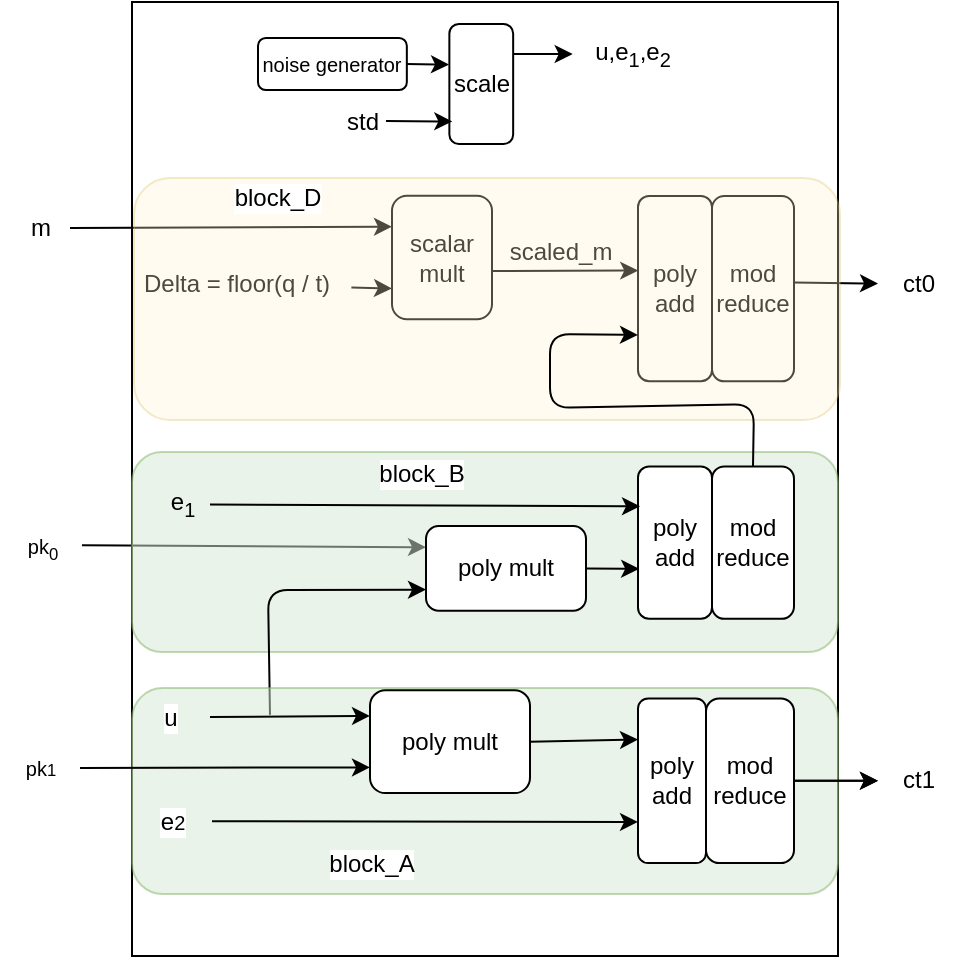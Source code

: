<mxfile>
    <diagram id="ZrUhY7A_KHqil4dvwyKr" name="Page-1">
        <mxGraphModel dx="922" dy="466" grid="1" gridSize="1" guides="1" tooltips="1" connect="1" arrows="1" fold="1" page="1" pageScale="1" pageWidth="1169" pageHeight="827" background="none" math="0" shadow="0">
            <root>
                <mxCell id="0"/>
                <mxCell id="1" parent="0"/>
                <mxCell id="75" value="" style="rounded=0;whiteSpace=wrap;html=1;" parent="1" vertex="1">
                    <mxGeometry x="377" y="53" width="353" height="477" as="geometry"/>
                </mxCell>
                <mxCell id="20" value="ct0" style="text;html=1;align=center;verticalAlign=middle;resizable=0;points=[];autosize=1;strokeColor=none;fillColor=none;" parent="1" vertex="1">
                    <mxGeometry x="750" y="179" width="40" height="30" as="geometry"/>
                </mxCell>
                <mxCell id="27" style="edgeStyle=none;html=1;exitX=1;exitY=0.5;exitDx=0;exitDy=0;" parent="1" target="20" edge="1">
                    <mxGeometry relative="1" as="geometry">
                        <mxPoint x="760" y="203" as="targetPoint"/>
                        <mxPoint x="708" y="193.31" as="sourcePoint"/>
                    </mxGeometry>
                </mxCell>
                <mxCell id="14" value="" style="endArrow=classic;html=1;entryX=0;entryY=0.25;entryDx=0;entryDy=0;" parent="1" source="16" target="2" edge="1">
                    <mxGeometry width="50" height="50" relative="1" as="geometry">
                        <mxPoint x="413" y="328" as="sourcePoint"/>
                        <mxPoint x="533" y="415" as="targetPoint"/>
                    </mxGeometry>
                </mxCell>
                <mxCell id="16" value="&lt;span style=&quot;font-size: 10px;&quot;&gt;pk&lt;sub&gt;0&lt;/sub&gt;&lt;/span&gt;" style="text;html=1;align=center;verticalAlign=middle;resizable=0;points=[];autosize=1;strokeColor=none;fillColor=none;" parent="1" vertex="1">
                    <mxGeometry x="312" y="309.5" width="40" height="30" as="geometry"/>
                </mxCell>
                <mxCell id="6" value="" style="endArrow=classic;html=1;entryX=0;entryY=0.25;entryDx=0;entryDy=0;" parent="1" source="11" target="7" edge="1">
                    <mxGeometry width="50" height="50" relative="1" as="geometry">
                        <mxPoint x="415" y="174" as="sourcePoint"/>
                        <mxPoint x="575" y="174" as="targetPoint"/>
                    </mxGeometry>
                </mxCell>
                <mxCell id="11" value="m" style="text;html=1;align=center;verticalAlign=middle;resizable=0;points=[];autosize=1;strokeColor=none;fillColor=none;" parent="1" vertex="1">
                    <mxGeometry x="316" y="151" width="30" height="30" as="geometry"/>
                </mxCell>
                <mxCell id="77" value="" style="rounded=1;whiteSpace=wrap;html=1;fillColor=#d5e8d4;fillStyle=auto;opacity=50;strokeColor=#82b366;" parent="1" vertex="1">
                    <mxGeometry x="377" y="278" width="353" height="100" as="geometry"/>
                </mxCell>
                <mxCell id="76" value="" style="group" parent="1" vertex="1" connectable="0">
                    <mxGeometry x="370" y="150" width="361" height="349" as="geometry"/>
                </mxCell>
                <mxCell id="2" value="poly mult" style="rounded=1;whiteSpace=wrap;html=1;" parent="76" vertex="1">
                    <mxGeometry x="154" y="165" width="80" height="42.4" as="geometry"/>
                </mxCell>
                <mxCell id="3" value="poly add" style="rounded=1;whiteSpace=wrap;html=1;" parent="76" vertex="1">
                    <mxGeometry x="260" y="135.218" width="37" height="76.183" as="geometry"/>
                </mxCell>
                <mxCell id="26" style="edgeStyle=none;html=1;exitX=1;exitY=0.5;exitDx=0;exitDy=0;entryX=0.016;entryY=0.672;entryDx=0;entryDy=0;entryPerimeter=0;" parent="76" source="2" target="3" edge="1">
                    <mxGeometry relative="1" as="geometry">
                        <mxPoint x="220" y="185.149" as="targetPoint"/>
                    </mxGeometry>
                </mxCell>
                <mxCell id="15" value="" style="endArrow=classic;html=1;entryX=0;entryY=0.75;entryDx=0;entryDy=0;" parent="76" target="2" edge="1">
                    <mxGeometry width="50" height="50" relative="1" as="geometry">
                        <mxPoint x="76" y="259.434" as="sourcePoint"/>
                        <mxPoint x="173" y="175.015" as="targetPoint"/>
                        <Array as="points">
                            <mxPoint x="75" y="197"/>
                        </Array>
                    </mxGeometry>
                </mxCell>
                <mxCell id="7" value="scalar mult" style="rounded=1;whiteSpace=wrap;html=1;" parent="76" vertex="1">
                    <mxGeometry x="137" y="-0.115" width="50" height="61.77" as="geometry"/>
                </mxCell>
                <mxCell id="9" value="" style="endArrow=classic;html=1;entryX=0;entryY=0.75;entryDx=0;entryDy=0;exitX=1.015;exitY=0.557;exitDx=0;exitDy=0;exitPerimeter=0;" parent="76" source="10" target="7" edge="1">
                    <mxGeometry width="50" height="50" relative="1" as="geometry">
                        <mxPoint x="45" y="46.212" as="sourcePoint"/>
                        <mxPoint x="95" y="-46.442" as="targetPoint"/>
                    </mxGeometry>
                </mxCell>
                <mxCell id="10" value="Delta = floor(q / t)" style="text;html=1;align=center;verticalAlign=middle;resizable=0;points=[];autosize=1;strokeColor=none;fillColor=none;" parent="76" vertex="1">
                    <mxGeometry x="3" y="30.711" width="112" height="27" as="geometry"/>
                </mxCell>
                <mxCell id="12" value="e&lt;sub&gt;1&lt;/sub&gt;" style="text;html=1;align=center;verticalAlign=middle;resizable=0;points=[];autosize=1;strokeColor=none;fillColor=none;" parent="76" vertex="1">
                    <mxGeometry x="12" y="138.996" width="40" height="30" as="geometry"/>
                </mxCell>
                <mxCell id="23" value="scaled_m" style="text;html=1;align=center;verticalAlign=middle;resizable=0;points=[];autosize=1;strokeColor=none;fillColor=none;" parent="76" vertex="1">
                    <mxGeometry x="185.5" y="13.268" width="70" height="30" as="geometry"/>
                </mxCell>
                <mxCell id="24" value="poly add" style="rounded=1;whiteSpace=wrap;html=1;" parent="76" vertex="1">
                    <mxGeometry x="260" width="37" height="92.655" as="geometry"/>
                </mxCell>
                <mxCell id="8" style="edgeStyle=none;html=1;entryX=0.003;entryY=0.737;entryDx=0;entryDy=0;exitX=1;exitY=0.609;exitDx=0;exitDy=0;exitPerimeter=0;entryPerimeter=0;" parent="76" source="7" edge="1">
                    <mxGeometry relative="1" as="geometry">
                        <mxPoint x="140" y="41.065" as="sourcePoint"/>
                        <mxPoint x="260.111" y="37.287" as="targetPoint"/>
                        <Array as="points"/>
                    </mxGeometry>
                </mxCell>
                <mxCell id="5" value="" style="endArrow=classic;html=1;entryX=0;entryY=0.25;entryDx=0;entryDy=0;" parent="76" edge="1">
                    <mxGeometry width="50" height="50" relative="1" as="geometry">
                        <mxPoint x="46" y="154.288" as="sourcePoint"/>
                        <mxPoint x="261" y="155.164" as="targetPoint"/>
                        <Array as="points"/>
                    </mxGeometry>
                </mxCell>
                <mxCell id="68" value="mod reduce" style="rounded=1;whiteSpace=wrap;html=1;" parent="76" vertex="1">
                    <mxGeometry x="297" width="41" height="92.655" as="geometry"/>
                </mxCell>
                <mxCell id="69" value="mod reduce" style="rounded=1;whiteSpace=wrap;html=1;" parent="76" vertex="1">
                    <mxGeometry x="297" y="135.218" width="41" height="76.183" as="geometry"/>
                </mxCell>
                <mxCell id="78" value="" style="rounded=1;whiteSpace=wrap;html=1;fillColor=#d5e8d4;fillStyle=auto;opacity=50;strokeColor=#82b366;" parent="76" vertex="1">
                    <mxGeometry x="7" y="246.05" width="353" height="102.95" as="geometry"/>
                </mxCell>
                <mxCell id="31" value="poly mult" style="rounded=1;whiteSpace=wrap;html=1;" parent="76" vertex="1">
                    <mxGeometry x="126" y="247.08" width="80" height="51.475" as="geometry"/>
                </mxCell>
                <mxCell id="32" value="poly add" style="rounded=1;whiteSpace=wrap;html=1;" parent="76" vertex="1">
                    <mxGeometry x="260" y="251.198" width="34" height="82.36" as="geometry"/>
                </mxCell>
                <mxCell id="33" style="edgeStyle=none;html=1;exitX=1;exitY=0.5;exitDx=0;exitDy=0;entryX=0;entryY=0.25;entryDx=0;entryDy=0;" parent="76" source="31" target="32" edge="1">
                    <mxGeometry relative="1" as="geometry">
                        <mxPoint x="226" y="271.788" as="targetPoint"/>
                    </mxGeometry>
                </mxCell>
                <mxCell id="39" value="e&lt;span style=&quot;font-size: 10px;&quot;&gt;2&lt;/span&gt;" style="text;html=1;align=center;verticalAlign=middle;resizable=0;points=[];autosize=1;labelBackgroundColor=#FFFFFF;" parent="76" vertex="1">
                    <mxGeometry x="7" y="297.525" width="40" height="30" as="geometry"/>
                </mxCell>
                <mxCell id="40" value="" style="endArrow=classic;html=1;entryX=0;entryY=0.25;entryDx=0;entryDy=0;labelBackgroundColor=default;" parent="76" target="31" edge="1">
                    <mxGeometry width="50" height="50" relative="1" as="geometry">
                        <mxPoint x="46" y="260.463" as="sourcePoint"/>
                        <mxPoint x="166" y="350.029" as="targetPoint"/>
                    </mxGeometry>
                </mxCell>
                <mxCell id="44" value="u" style="text;html=1;align=center;verticalAlign=middle;resizable=0;points=[];autosize=1;labelBackgroundColor=#FFFFFF;" parent="76" vertex="1">
                    <mxGeometry x="11" y="246.05" width="30" height="30" as="geometry"/>
                </mxCell>
                <mxCell id="50" value="" style="endArrow=classic;html=1;entryX=0;entryY=0.75;entryDx=0;entryDy=0;" parent="76" source="39" target="32" edge="1">
                    <mxGeometry width="50" height="50" relative="1" as="geometry">
                        <mxPoint x="50" y="313.997" as="sourcePoint"/>
                        <mxPoint x="226" y="318.115" as="targetPoint"/>
                        <Array as="points"/>
                    </mxGeometry>
                </mxCell>
                <mxCell id="70" value="mod&lt;br&gt;reduce" style="rounded=1;whiteSpace=wrap;html=1;" parent="76" vertex="1">
                    <mxGeometry x="294" y="251.198" width="44" height="82.36" as="geometry"/>
                </mxCell>
                <mxCell id="80" value="block_A" style="text;html=1;strokeColor=none;fillColor=none;align=center;verticalAlign=middle;whiteSpace=wrap;rounded=0;labelBackgroundColor=#FFFFFF;fillStyle=hatch;" parent="76" vertex="1">
                    <mxGeometry x="97" y="318.115" width="60" height="30.885" as="geometry"/>
                </mxCell>
                <mxCell id="108" value="" style="rounded=1;whiteSpace=wrap;html=1;fillColor=#fff2cc;fillStyle=auto;strokeColor=#d6b656;opacity=30;" parent="76" vertex="1">
                    <mxGeometry x="8" y="-9" width="353" height="121" as="geometry"/>
                </mxCell>
                <mxCell id="110" style="edgeStyle=none;html=1;exitX=0.5;exitY=0;exitDx=0;exitDy=0;entryX=0;entryY=0.75;entryDx=0;entryDy=0;" edge="1" parent="76" source="69" target="24">
                    <mxGeometry relative="1" as="geometry">
                        <mxPoint x="166" y="64" as="targetPoint"/>
                        <Array as="points">
                            <mxPoint x="318" y="104"/>
                            <mxPoint x="216" y="106"/>
                            <mxPoint x="216" y="69"/>
                        </Array>
                    </mxGeometry>
                </mxCell>
                <mxCell id="43" value="ct1" style="text;html=1;align=center;verticalAlign=middle;resizable=0;points=[];autosize=1;strokeColor=none;fillColor=none;" parent="1" vertex="1">
                    <mxGeometry x="750" y="427.38" width="40" height="30" as="geometry"/>
                </mxCell>
                <mxCell id="46" style="edgeStyle=none;html=1;exitX=1;exitY=0.5;exitDx=0;exitDy=0;" parent="1" source="70" target="43" edge="1">
                    <mxGeometry relative="1" as="geometry">
                        <mxPoint x="696" y="449" as="targetPoint"/>
                        <mxPoint x="666" y="449" as="sourcePoint"/>
                    </mxGeometry>
                </mxCell>
                <mxCell id="41" value="" style="endArrow=classic;html=1;entryX=0;entryY=0.75;entryDx=0;entryDy=0;" parent="1" source="42" target="31" edge="1">
                    <mxGeometry width="50" height="50" relative="1" as="geometry">
                        <mxPoint x="416" y="438" as="sourcePoint"/>
                        <mxPoint x="546" y="440" as="targetPoint"/>
                    </mxGeometry>
                </mxCell>
                <mxCell id="42" value="&lt;span style=&quot;font-size: 10px;&quot;&gt;pk&lt;/span&gt;&lt;span style=&quot;font-size: 8.333px;&quot;&gt;1&lt;/span&gt;" style="text;html=1;align=center;verticalAlign=middle;resizable=0;points=[];autosize=1;strokeColor=none;fillColor=none;" parent="1" vertex="1">
                    <mxGeometry x="311" y="421" width="40" height="30" as="geometry"/>
                </mxCell>
                <mxCell id="72" style="edgeStyle=none;html=1;" parent="1" source="70" target="43" edge="1">
                    <mxGeometry relative="1" as="geometry"/>
                </mxCell>
                <mxCell id="74" value="" style="group" parent="1" vertex="1" connectable="0">
                    <mxGeometry x="440" y="70" width="202" height="100" as="geometry"/>
                </mxCell>
                <mxCell id="66" value="std" style="text;html=1;align=center;verticalAlign=top;resizable=0;points=[];autosize=1;strokeColor=none;fillColor=none;spacing=-3;" parent="74" vertex="1">
                    <mxGeometry x="39.004" y="34" width="25" height="17" as="geometry"/>
                </mxCell>
                <mxCell id="59" value="&lt;font style=&quot;font-size: 10px;&quot;&gt;noise generator&lt;/font&gt;" style="rounded=1;whiteSpace=wrap;html=1;" parent="74" vertex="1">
                    <mxGeometry y="1" width="74.42" height="26" as="geometry"/>
                </mxCell>
                <mxCell id="62" value="u,e&lt;sub&gt;1&lt;/sub&gt;,e&lt;sub&gt;2&lt;/sub&gt;" style="text;html=1;align=center;verticalAlign=middle;resizable=0;points=[];autosize=1;strokeColor=none;fillColor=none;" parent="74" vertex="1">
                    <mxGeometry x="157.347" y="-6" width="60" height="30" as="geometry"/>
                </mxCell>
                <mxCell id="67" style="edgeStyle=none;html=1;exitX=1;exitY=0.25;exitDx=0;exitDy=0;" parent="74" source="64" target="62" edge="1">
                    <mxGeometry relative="1" as="geometry"/>
                </mxCell>
                <mxCell id="64" value="scale" style="rounded=1;whiteSpace=wrap;html=1;" parent="74" vertex="1">
                    <mxGeometry x="95.684" y="-6" width="31.895" height="60" as="geometry"/>
                </mxCell>
                <mxCell id="60" style="edgeStyle=none;html=1;exitX=1;exitY=0.5;exitDx=0;exitDy=0;entryX=-0.006;entryY=0.338;entryDx=0;entryDy=0;entryPerimeter=0;" parent="74" source="59" target="64" edge="1">
                    <mxGeometry relative="1" as="geometry">
                        <mxPoint x="148.842" y="13.857" as="targetPoint"/>
                        <Array as="points"/>
                    </mxGeometry>
                </mxCell>
                <mxCell id="65" value="" style="endArrow=classic;html=1;entryX=0.046;entryY=0.812;entryDx=0;entryDy=0;entryPerimeter=0;" parent="74" source="66" target="64" edge="1">
                    <mxGeometry width="50" height="50" relative="1" as="geometry">
                        <mxPoint x="111.632" y="74" as="sourcePoint"/>
                        <mxPoint x="180.737" y="14" as="targetPoint"/>
                    </mxGeometry>
                </mxCell>
                <mxCell id="107" value="block_B" style="text;html=1;strokeColor=none;fillColor=none;align=center;verticalAlign=middle;whiteSpace=wrap;rounded=0;labelBackgroundColor=#FFFFFF;fillStyle=hatch;" parent="1" vertex="1">
                    <mxGeometry x="492" y="274" width="60" height="30" as="geometry"/>
                </mxCell>
                <mxCell id="109" value="block_D" style="text;html=1;strokeColor=none;fillColor=none;align=center;verticalAlign=middle;whiteSpace=wrap;rounded=0;labelBackgroundColor=#FFFFFF;fillStyle=hatch;" parent="1" vertex="1">
                    <mxGeometry x="420" y="136.001" width="60" height="30.885" as="geometry"/>
                </mxCell>
            </root>
        </mxGraphModel>
    </diagram>
</mxfile>